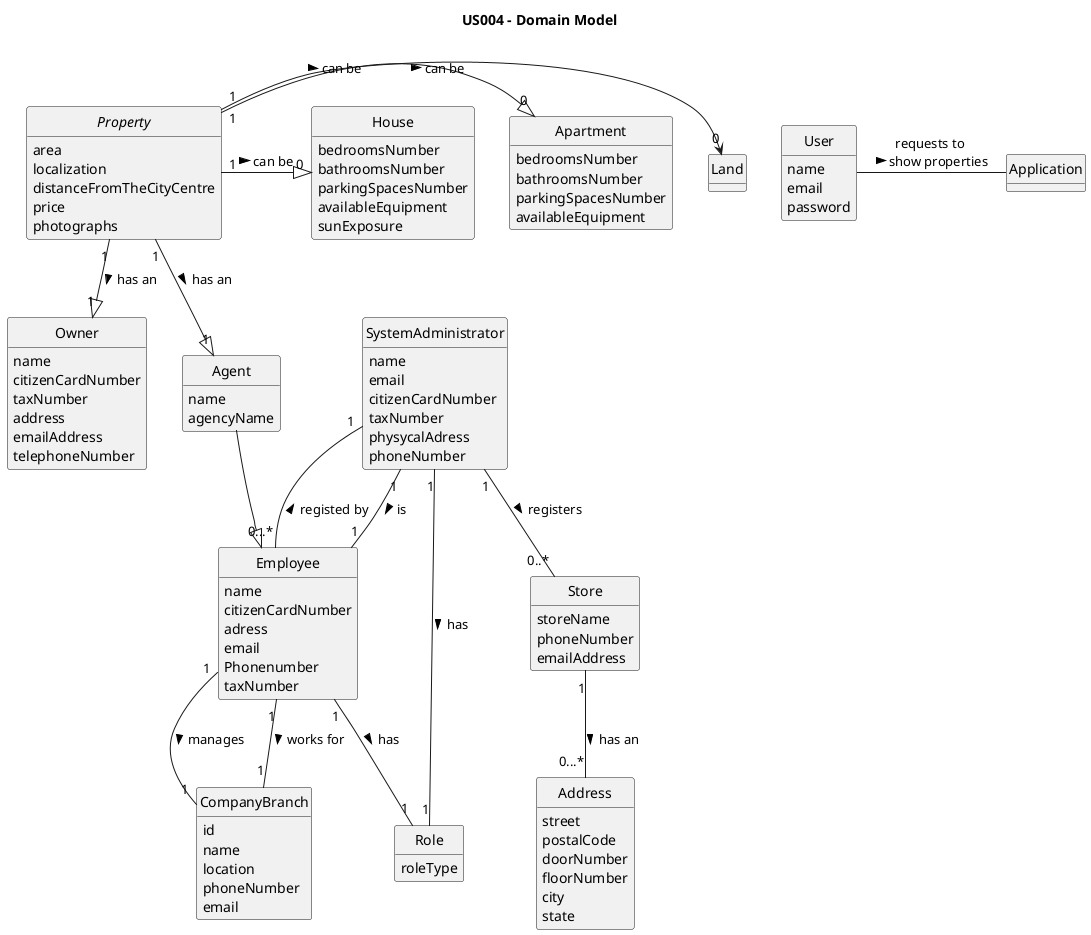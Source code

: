 @startuml
skinparam monochrome true
skinparam packageStyle rectangle
skinparam shadowing false

'left to right direction

skinparam classAttributeIconSize 0

hide circle
hide methods

title US004 - Domain Model

abstract class Property {
    area
    localization
    distanceFromTheCityCentre
    price
    photographs
}

class Owner {
    name
    citizenCardNumber
    taxNumber
    address
    emailAddress
    telephoneNumber
}

class Land{

}

class House{
    bedroomsNumber
    bathroomsNumber
    parkingSpacesNumber
    availableEquipment
    sunExposure
}

class Apartment{
    bedroomsNumber
    bathroomsNumber
    parkingSpacesNumber
    availableEquipment
}
class Agent{
    name
    agencyName
}
class Store {
    storeName
    phoneNumber
    emailAddress
}
class SystemAdministrator {
      name
      email
      citizenCardNumber
      taxNumber
      physycalAdress
      phoneNumber
    }

class Role{
roleType

}
class Address {
    street
    postalCode
    doorNumber
    floorNumber
    city
    state
}
class Employee {
    name
    citizenCardNumber
    adress
    email
    Phonenumber
    taxNumber

}
class User {
    name
    email
    password
}

class Application {

}
class CompanyBranch{
id
name
location
phoneNumber
email
}

Property "1" --|> "1" Owner : has an >
Property "1" --|> "1" Agent : has an >

Property "1" -R-|> "0" Apartment : can be >
Property "1" -R-|> "0" House : can be >
Property "1" -R-----> "0" Land : can be >

SystemAdministrator "1" -- "0..*" Store : registers >
Store "1" -- "0...*" Address : has an >

SystemAdministrator "1"--"0...*" Employee: registed by <

User - Application: requests to \nshow properties >

SystemAdministrator "1" -- "1" Role : has >

Employee "1" -- "1" Role : has >

Agent  --|>  Employee
SystemAdministrator "1"--"1" Employee: is >
Employee "1"--"1" CompanyBranch: manages >
Employee "1"--"1" CompanyBranch: works for >






@enduml